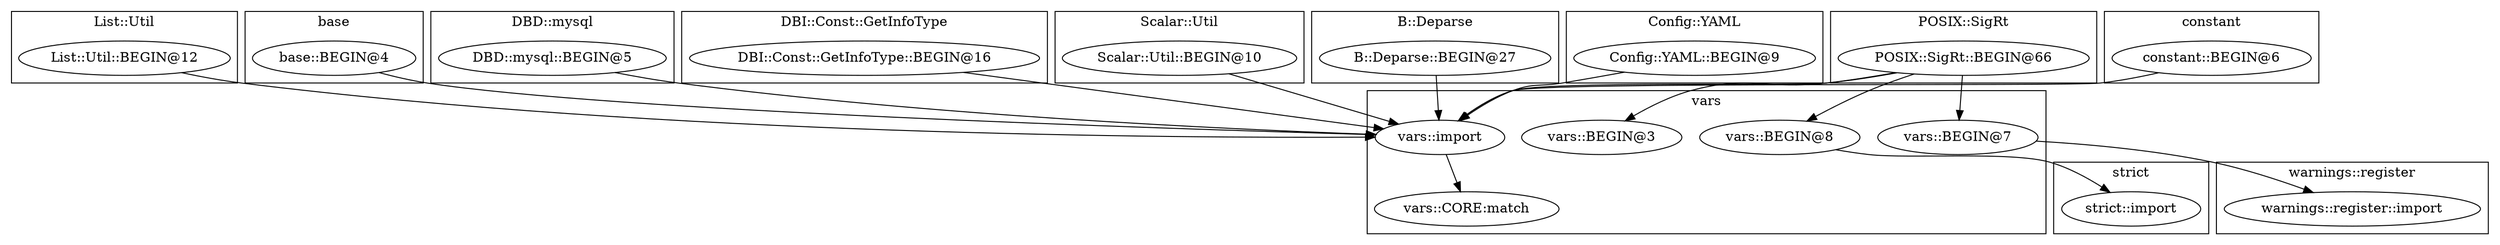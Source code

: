 digraph {
graph [overlap=false]
subgraph cluster_List_Util {
	label="List::Util";
	"List::Util::BEGIN@12";
}
subgraph cluster_base {
	label="base";
	"base::BEGIN@4";
}
subgraph cluster_vars {
	label="vars";
	"vars::BEGIN@3";
	"vars::BEGIN@8";
	"vars::import";
	"vars::CORE:match";
	"vars::BEGIN@7";
}
subgraph cluster_strict {
	label="strict";
	"strict::import";
}
subgraph cluster_DBD_mysql {
	label="DBD::mysql";
	"DBD::mysql::BEGIN@5";
}
subgraph cluster_DBI_Const_GetInfoType {
	label="DBI::Const::GetInfoType";
	"DBI::Const::GetInfoType::BEGIN@16";
}
subgraph cluster_Scalar_Util {
	label="Scalar::Util";
	"Scalar::Util::BEGIN@10";
}
subgraph cluster_B_Deparse {
	label="B::Deparse";
	"B::Deparse::BEGIN@27";
}
subgraph cluster_Config_YAML {
	label="Config::YAML";
	"Config::YAML::BEGIN@9";
}
subgraph cluster_POSIX_SigRt {
	label="POSIX::SigRt";
	"POSIX::SigRt::BEGIN@66";
}
subgraph cluster_constant {
	label="constant";
	"constant::BEGIN@6";
}
subgraph cluster_warnings_register {
	label="warnings::register";
	"warnings::register::import";
}
"POSIX::SigRt::BEGIN@66" -> "vars::BEGIN@8";
"DBI::Const::GetInfoType::BEGIN@16" -> "vars::import";
"POSIX::SigRt::BEGIN@66" -> "vars::import";
"B::Deparse::BEGIN@27" -> "vars::import";
"base::BEGIN@4" -> "vars::import";
"Config::YAML::BEGIN@9" -> "vars::import";
"List::Util::BEGIN@12" -> "vars::import";
"DBD::mysql::BEGIN@5" -> "vars::import";
"Scalar::Util::BEGIN@10" -> "vars::import";
"constant::BEGIN@6" -> "vars::import";
"vars::import" -> "vars::CORE:match";
"POSIX::SigRt::BEGIN@66" -> "vars::BEGIN@3";
"vars::BEGIN@8" -> "strict::import";
"POSIX::SigRt::BEGIN@66" -> "vars::BEGIN@7";
"vars::BEGIN@7" -> "warnings::register::import";
}
